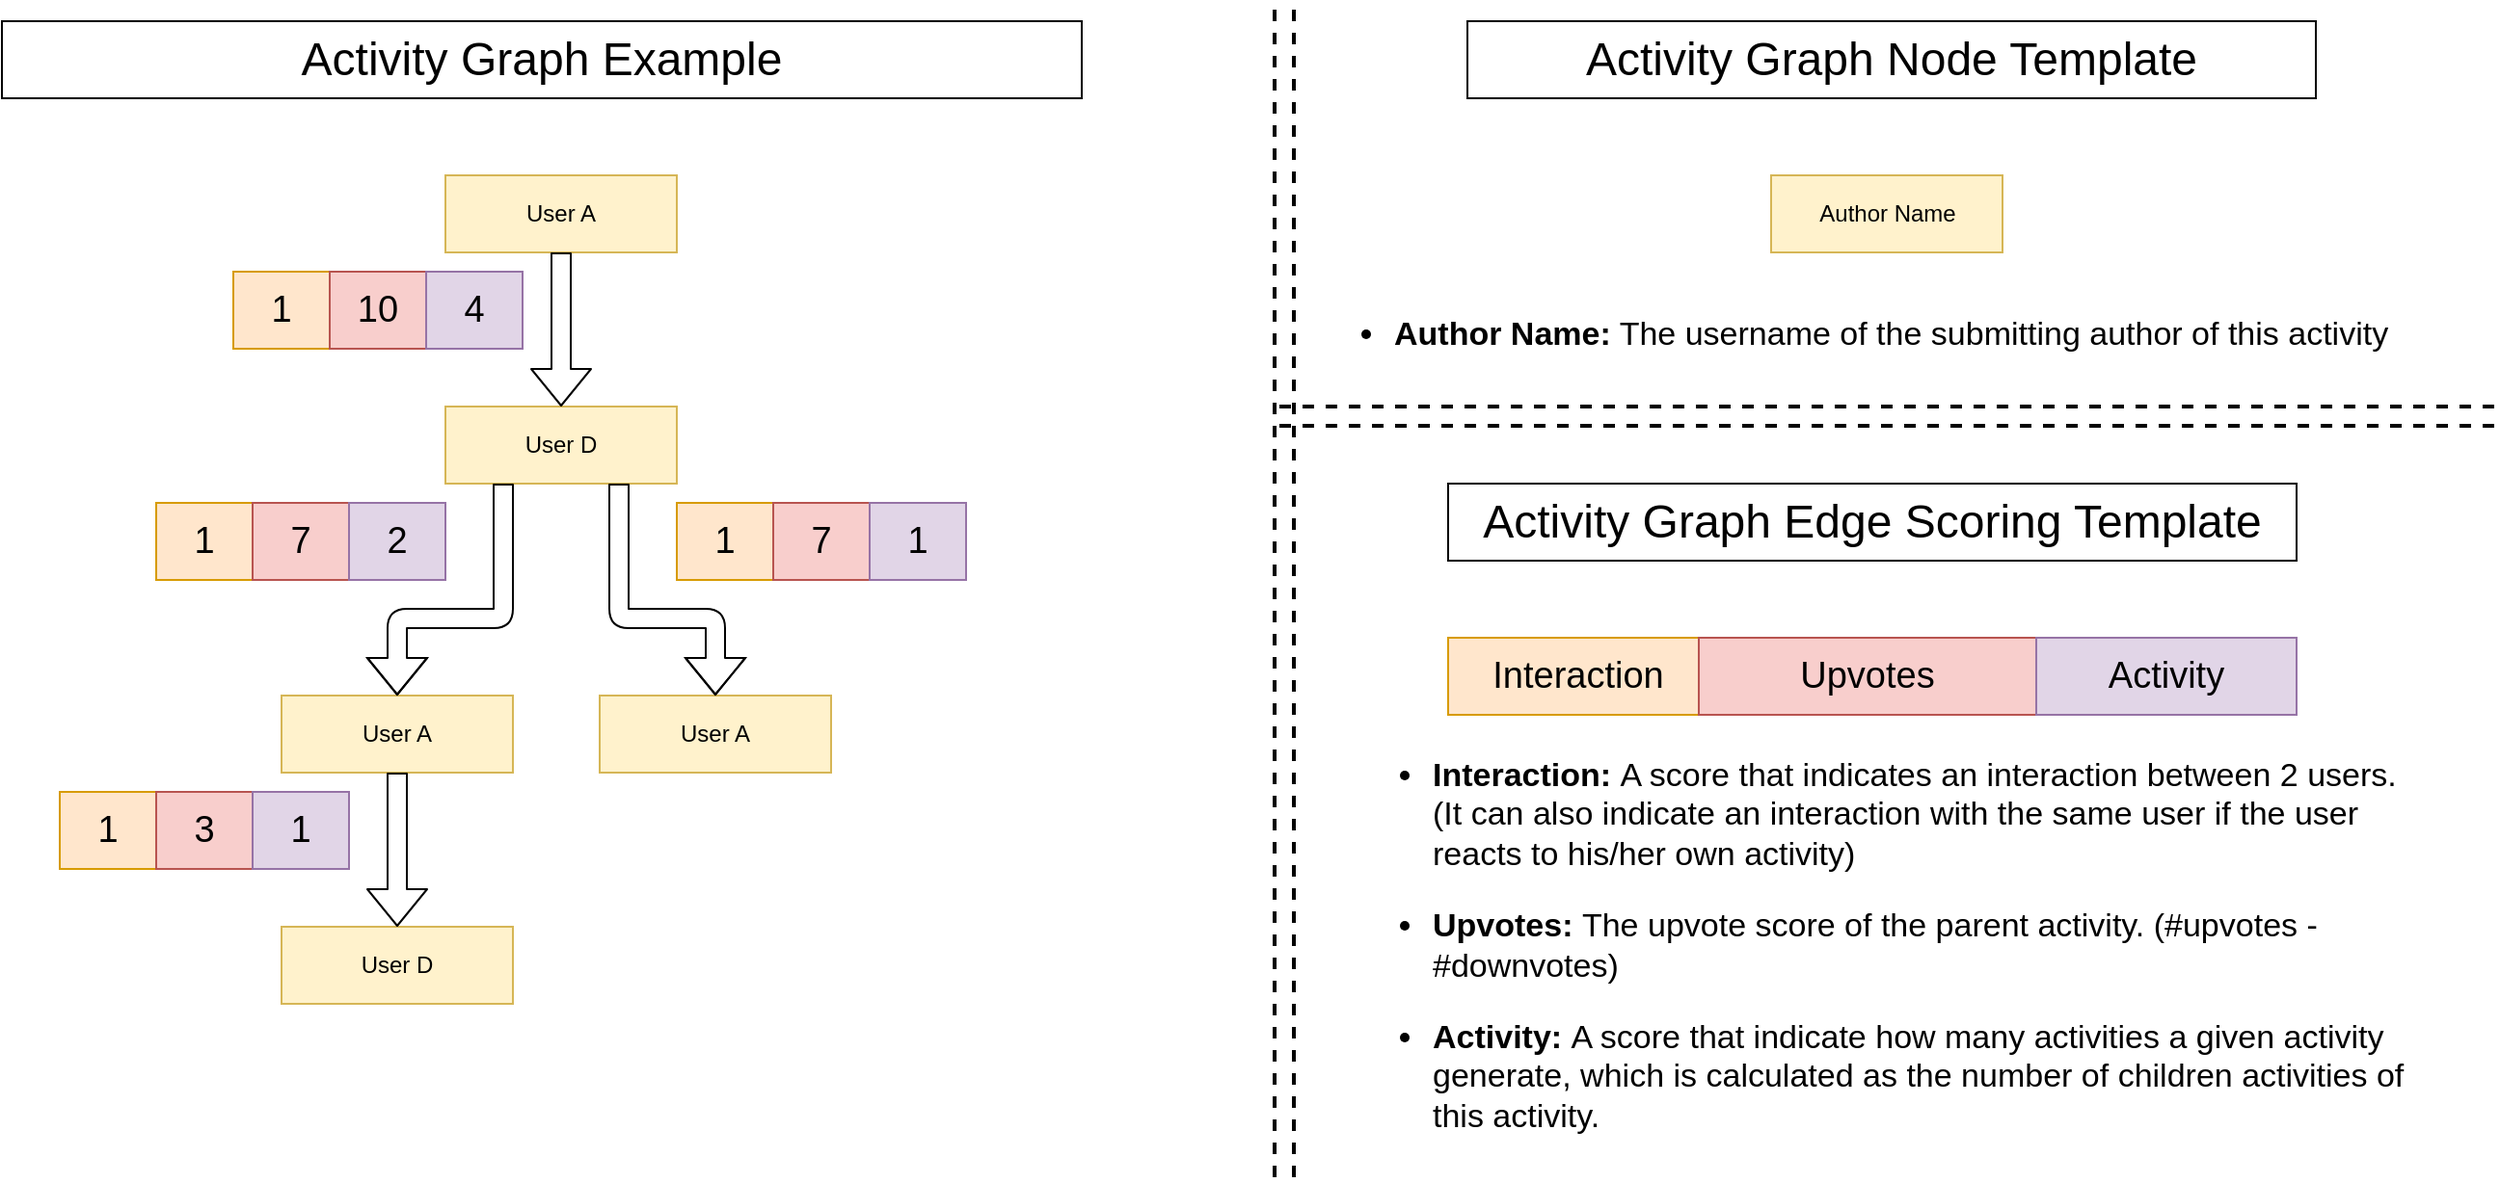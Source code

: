 <mxfile version="14.6.13" type="device"><diagram id="jqWE9_eOw_i64MG_No3x" name="Page-1"><mxGraphModel dx="2031" dy="1306" grid="1" gridSize="10" guides="1" tooltips="1" connect="1" arrows="1" fold="1" page="1" pageScale="1" pageWidth="827" pageHeight="1169" math="0" shadow="0"><root><mxCell id="0"/><mxCell id="1" parent="0"/><mxCell id="Pof3LiFDXd8O8ggwZU9w-6" value="Author Name" style="rounded=0;whiteSpace=wrap;html=1;fillColor=#fff2cc;strokeColor=#d6b656;" parent="1" vertex="1"><mxGeometry x="1087.5" y="290" width="120" height="40" as="geometry"/></mxCell><mxCell id="Pof3LiFDXd8O8ggwZU9w-9" value="User A" style="rounded=0;whiteSpace=wrap;html=1;fillColor=#fff2cc;strokeColor=#d6b656;" parent="1" vertex="1"><mxGeometry x="400" y="290" width="120" height="40" as="geometry"/></mxCell><mxCell id="Pof3LiFDXd8O8ggwZU9w-12" value="User D" style="rounded=0;whiteSpace=wrap;html=1;fillColor=#fff2cc;strokeColor=#d6b656;" parent="1" vertex="1"><mxGeometry x="400" y="410" width="120" height="40" as="geometry"/></mxCell><mxCell id="Pof3LiFDXd8O8ggwZU9w-15" value="User A" style="rounded=0;whiteSpace=wrap;html=1;fillColor=#fff2cc;strokeColor=#d6b656;" parent="1" vertex="1"><mxGeometry x="480" y="560" width="120" height="40" as="geometry"/></mxCell><mxCell id="Pof3LiFDXd8O8ggwZU9w-18" value="User A" style="rounded=0;whiteSpace=wrap;html=1;fillColor=#fff2cc;strokeColor=#d6b656;" parent="1" vertex="1"><mxGeometry x="315" y="560" width="120" height="40" as="geometry"/></mxCell><mxCell id="Pof3LiFDXd8O8ggwZU9w-21" value="User D" style="rounded=0;whiteSpace=wrap;html=1;fillColor=#fff2cc;strokeColor=#d6b656;" parent="1" vertex="1"><mxGeometry x="315" y="680" width="120" height="40" as="geometry"/></mxCell><mxCell id="Pof3LiFDXd8O8ggwZU9w-24" value="" style="shape=flexArrow;endArrow=classic;html=1;exitX=0.5;exitY=1;exitDx=0;exitDy=0;entryX=0.5;entryY=0;entryDx=0;entryDy=0;" parent="1" source="Pof3LiFDXd8O8ggwZU9w-9" target="Pof3LiFDXd8O8ggwZU9w-12" edge="1"><mxGeometry width="50" height="50" relative="1" as="geometry"><mxPoint x="460" y="340" as="sourcePoint"/><mxPoint x="510" y="380" as="targetPoint"/></mxGeometry></mxCell><mxCell id="Pof3LiFDXd8O8ggwZU9w-28" value="" style="shape=flexArrow;endArrow=classic;html=1;exitX=0.25;exitY=1;exitDx=0;exitDy=0;entryX=0.5;entryY=0;entryDx=0;entryDy=0;" parent="1" source="Pof3LiFDXd8O8ggwZU9w-12" target="Pof3LiFDXd8O8ggwZU9w-18" edge="1"><mxGeometry width="50" height="50" relative="1" as="geometry"><mxPoint x="470" y="350" as="sourcePoint"/><mxPoint x="350" y="570" as="targetPoint"/><Array as="points"><mxPoint x="430" y="520"/><mxPoint x="375" y="520"/></Array></mxGeometry></mxCell><mxCell id="Pof3LiFDXd8O8ggwZU9w-29" value="" style="shape=flexArrow;endArrow=classic;html=1;exitX=0.75;exitY=1;exitDx=0;exitDy=0;entryX=0.5;entryY=0;entryDx=0;entryDy=0;" parent="1" source="Pof3LiFDXd8O8ggwZU9w-12" edge="1" target="Pof3LiFDXd8O8ggwZU9w-15"><mxGeometry width="50" height="50" relative="1" as="geometry"><mxPoint x="490" y="500" as="sourcePoint"/><mxPoint x="620" y="580" as="targetPoint"/><Array as="points"><mxPoint x="490" y="520"/><mxPoint x="540" y="520"/></Array></mxGeometry></mxCell><mxCell id="Pof3LiFDXd8O8ggwZU9w-30" value="" style="shape=flexArrow;endArrow=classic;html=1;exitX=0.5;exitY=1;exitDx=0;exitDy=0;entryX=0.5;entryY=0;entryDx=0;entryDy=0;" parent="1" source="Pof3LiFDXd8O8ggwZU9w-18" target="Pof3LiFDXd8O8ggwZU9w-21" edge="1"><mxGeometry width="50" height="50" relative="1" as="geometry"><mxPoint x="300" y="660" as="sourcePoint"/><mxPoint x="340" y="670" as="targetPoint"/></mxGeometry></mxCell><mxCell id="Pof3LiFDXd8O8ggwZU9w-45" value="" style="endArrow=none;dashed=1;html=1;strokeWidth=2;" parent="1" edge="1"><mxGeometry width="50" height="50" relative="1" as="geometry"><mxPoint x="830" y="810" as="sourcePoint"/><mxPoint x="830" y="200" as="targetPoint"/></mxGeometry></mxCell><mxCell id="Pof3LiFDXd8O8ggwZU9w-46" value="" style="endArrow=none;dashed=1;html=1;strokeWidth=2;" parent="1" edge="1"><mxGeometry width="50" height="50" relative="1" as="geometry"><mxPoint x="840" y="810" as="sourcePoint"/><mxPoint x="840" y="200" as="targetPoint"/></mxGeometry></mxCell><mxCell id="Pof3LiFDXd8O8ggwZU9w-47" value="&lt;font style=&quot;font-size: 24px&quot;&gt;Activity Graph Node Template&lt;/font&gt;" style="text;html=1;fillColor=none;align=center;verticalAlign=middle;whiteSpace=wrap;rounded=0;strokeColor=#000000;" parent="1" vertex="1"><mxGeometry x="930" y="210" width="440" height="40" as="geometry"/></mxCell><mxCell id="Pof3LiFDXd8O8ggwZU9w-48" value="&lt;font style=&quot;font-size: 24px&quot;&gt;Activity Graph Example&lt;/font&gt;" style="text;html=1;fillColor=none;align=center;verticalAlign=middle;whiteSpace=wrap;rounded=0;strokeColor=#000000;" parent="1" vertex="1"><mxGeometry x="170" y="210" width="560" height="40" as="geometry"/></mxCell><mxCell id="Pof3LiFDXd8O8ggwZU9w-52" value="&lt;font style=&quot;font-size: 24px&quot;&gt;Activity Graph Edge Scoring Template&lt;/font&gt;" style="text;html=1;fillColor=none;align=center;verticalAlign=middle;whiteSpace=wrap;rounded=0;strokeColor=#000000;" parent="1" vertex="1"><mxGeometry x="920" y="450" width="440" height="40" as="geometry"/></mxCell><mxCell id="Pof3LiFDXd8O8ggwZU9w-53" value="Interaction" style="text;html=1;fillColor=#ffe6cc;align=center;verticalAlign=middle;whiteSpace=wrap;rounded=0;strokeColor=#d79b00;fontSize=19;" parent="1" vertex="1"><mxGeometry x="920" y="530" width="135" height="40" as="geometry"/></mxCell><mxCell id="Pof3LiFDXd8O8ggwZU9w-54" value="Upvotes" style="text;html=1;fillColor=#f8cecc;align=center;verticalAlign=middle;whiteSpace=wrap;rounded=0;fontSize=19;strokeColor=#b85450;" parent="1" vertex="1"><mxGeometry x="1050" y="530" width="175" height="40" as="geometry"/></mxCell><mxCell id="Pof3LiFDXd8O8ggwZU9w-55" value="Activity" style="text;html=1;fillColor=#e1d5e7;align=center;verticalAlign=middle;whiteSpace=wrap;rounded=0;strokeColor=#9673a6;fontSize=19;" parent="1" vertex="1"><mxGeometry x="1225" y="530" width="135" height="40" as="geometry"/></mxCell><mxCell id="Pof3LiFDXd8O8ggwZU9w-56" value="1" style="rounded=0;whiteSpace=wrap;html=1;fontSize=19;strokeColor=#d79b00;fillColor=#ffe6cc;" parent="1" vertex="1"><mxGeometry x="290" y="340" width="50" height="40" as="geometry"/></mxCell><mxCell id="Pof3LiFDXd8O8ggwZU9w-57" value="10" style="rounded=0;whiteSpace=wrap;html=1;fontSize=19;strokeColor=#b85450;fillColor=#f8cecc;" parent="1" vertex="1"><mxGeometry x="340" y="340" width="50" height="40" as="geometry"/></mxCell><mxCell id="Pof3LiFDXd8O8ggwZU9w-58" value="4" style="rounded=0;whiteSpace=wrap;html=1;fontSize=19;strokeColor=#9673a6;fillColor=#e1d5e7;" parent="1" vertex="1"><mxGeometry x="390" y="340" width="50" height="40" as="geometry"/></mxCell><mxCell id="Pof3LiFDXd8O8ggwZU9w-59" value="1" style="rounded=0;whiteSpace=wrap;html=1;fontSize=19;strokeColor=#d79b00;fillColor=#ffe6cc;" parent="1" vertex="1"><mxGeometry x="520" y="460" width="50" height="40" as="geometry"/></mxCell><mxCell id="Pof3LiFDXd8O8ggwZU9w-60" value="7" style="rounded=0;whiteSpace=wrap;html=1;fontSize=19;strokeColor=#b85450;fillColor=#f8cecc;" parent="1" vertex="1"><mxGeometry x="570" y="460" width="50" height="40" as="geometry"/></mxCell><mxCell id="Pof3LiFDXd8O8ggwZU9w-61" value="1" style="rounded=0;whiteSpace=wrap;html=1;fontSize=19;strokeColor=#9673a6;fillColor=#e1d5e7;" parent="1" vertex="1"><mxGeometry x="620" y="460" width="50" height="40" as="geometry"/></mxCell><mxCell id="Pof3LiFDXd8O8ggwZU9w-62" value="1" style="rounded=0;whiteSpace=wrap;html=1;fontSize=19;strokeColor=#d79b00;fillColor=#ffe6cc;" parent="1" vertex="1"><mxGeometry x="250" y="460" width="50" height="40" as="geometry"/></mxCell><mxCell id="Pof3LiFDXd8O8ggwZU9w-63" value="7" style="rounded=0;whiteSpace=wrap;html=1;fontSize=19;strokeColor=#b85450;fillColor=#f8cecc;" parent="1" vertex="1"><mxGeometry x="300" y="460" width="50" height="40" as="geometry"/></mxCell><mxCell id="Pof3LiFDXd8O8ggwZU9w-64" value="2" style="rounded=0;whiteSpace=wrap;html=1;fontSize=19;strokeColor=#9673a6;fillColor=#e1d5e7;" parent="1" vertex="1"><mxGeometry x="350" y="460" width="50" height="40" as="geometry"/></mxCell><mxCell id="Pof3LiFDXd8O8ggwZU9w-65" value="1" style="rounded=0;whiteSpace=wrap;html=1;fontSize=19;strokeColor=#d79b00;fillColor=#ffe6cc;" parent="1" vertex="1"><mxGeometry x="200" y="610" width="50" height="40" as="geometry"/></mxCell><mxCell id="Pof3LiFDXd8O8ggwZU9w-66" value="3" style="rounded=0;whiteSpace=wrap;html=1;fontSize=19;strokeColor=#b85450;fillColor=#f8cecc;" parent="1" vertex="1"><mxGeometry x="250" y="610" width="50" height="40" as="geometry"/></mxCell><mxCell id="Pof3LiFDXd8O8ggwZU9w-67" value="1" style="rounded=0;whiteSpace=wrap;html=1;fontSize=19;strokeColor=#9673a6;fillColor=#e1d5e7;" parent="1" vertex="1"><mxGeometry x="300" y="610" width="50" height="40" as="geometry"/></mxCell><mxCell id="Pof3LiFDXd8O8ggwZU9w-72" value="&lt;ul style=&quot;font-size: 17px&quot;&gt;&lt;li&gt;&lt;font style=&quot;font-size: 17px&quot;&gt;&lt;b&gt;Author Name:&lt;/b&gt; The username of the submitting author of this activity&amp;nbsp;&lt;/font&gt;&lt;/li&gt;&lt;/ul&gt;" style="text;html=1;strokeColor=none;fillColor=none;align=left;verticalAlign=middle;whiteSpace=wrap;rounded=0;" parent="1" vertex="1"><mxGeometry x="850" y="350" width="600" height="45" as="geometry"/></mxCell><mxCell id="Pof3LiFDXd8O8ggwZU9w-73" value="" style="endArrow=none;dashed=1;html=1;strokeWidth=2;" parent="1" edge="1"><mxGeometry width="50" height="50" relative="1" as="geometry"><mxPoint x="832.5" y="410" as="sourcePoint"/><mxPoint x="1462.5" y="410" as="targetPoint"/></mxGeometry></mxCell><mxCell id="Pof3LiFDXd8O8ggwZU9w-74" value="" style="endArrow=none;dashed=1;html=1;strokeWidth=2;" parent="1" edge="1"><mxGeometry width="50" height="50" relative="1" as="geometry"><mxPoint x="832.5" y="420" as="sourcePoint"/><mxPoint x="1462.5" y="420" as="targetPoint"/></mxGeometry></mxCell><mxCell id="Pof3LiFDXd8O8ggwZU9w-75" value="&lt;ul style=&quot;font-size: 17px&quot;&gt;&lt;li&gt;&lt;font style=&quot;font-size: 17px&quot;&gt;&lt;b&gt;Interaction: &lt;/b&gt;A score that indicates an interaction between 2 users. (It can also indicate an interaction with the same user if the user reacts to his/her own activity)&lt;/font&gt;&lt;/li&gt;&lt;/ul&gt;&lt;ul style=&quot;font-size: 17px&quot;&gt;&lt;li&gt;&lt;font style=&quot;font-size: 17px&quot;&gt;&lt;b&gt;Upvotes: &lt;/b&gt;The upvote score of the parent activity. (#upvotes - #downvotes)&lt;/font&gt;&lt;/li&gt;&lt;/ul&gt;&lt;ul style=&quot;font-size: 17px&quot;&gt;&lt;li&gt;&lt;font style=&quot;font-size: 17px&quot;&gt;&lt;b&gt;Activity: &lt;/b&gt;A score that indicate how many activities a given activity generate, which is calculated as the number of children activities of this activity.&lt;/font&gt;&lt;/li&gt;&lt;/ul&gt;" style="text;html=1;strokeColor=none;fillColor=none;align=left;verticalAlign=middle;whiteSpace=wrap;rounded=0;" parent="1" vertex="1"><mxGeometry x="870" y="570" width="560" height="240" as="geometry"/></mxCell></root></mxGraphModel></diagram></mxfile>
